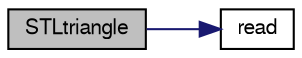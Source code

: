 digraph "STLtriangle"
{
  bgcolor="transparent";
  edge [fontname="FreeSans",fontsize="10",labelfontname="FreeSans",labelfontsize="10"];
  node [fontname="FreeSans",fontsize="10",shape=record];
  rankdir="LR";
  Node4 [label="STLtriangle",height=0.2,width=0.4,color="black", fillcolor="grey75", style="filled", fontcolor="black"];
  Node4 -> Node5 [color="midnightblue",fontsize="10",style="solid",fontname="FreeSans"];
  Node5 [label="read",height=0.2,width=0.4,color="black",URL="$a29650.html#a0d991efcbbbf541f9a8dd856706dda31",tooltip="Read from istream (binary) "];
}
